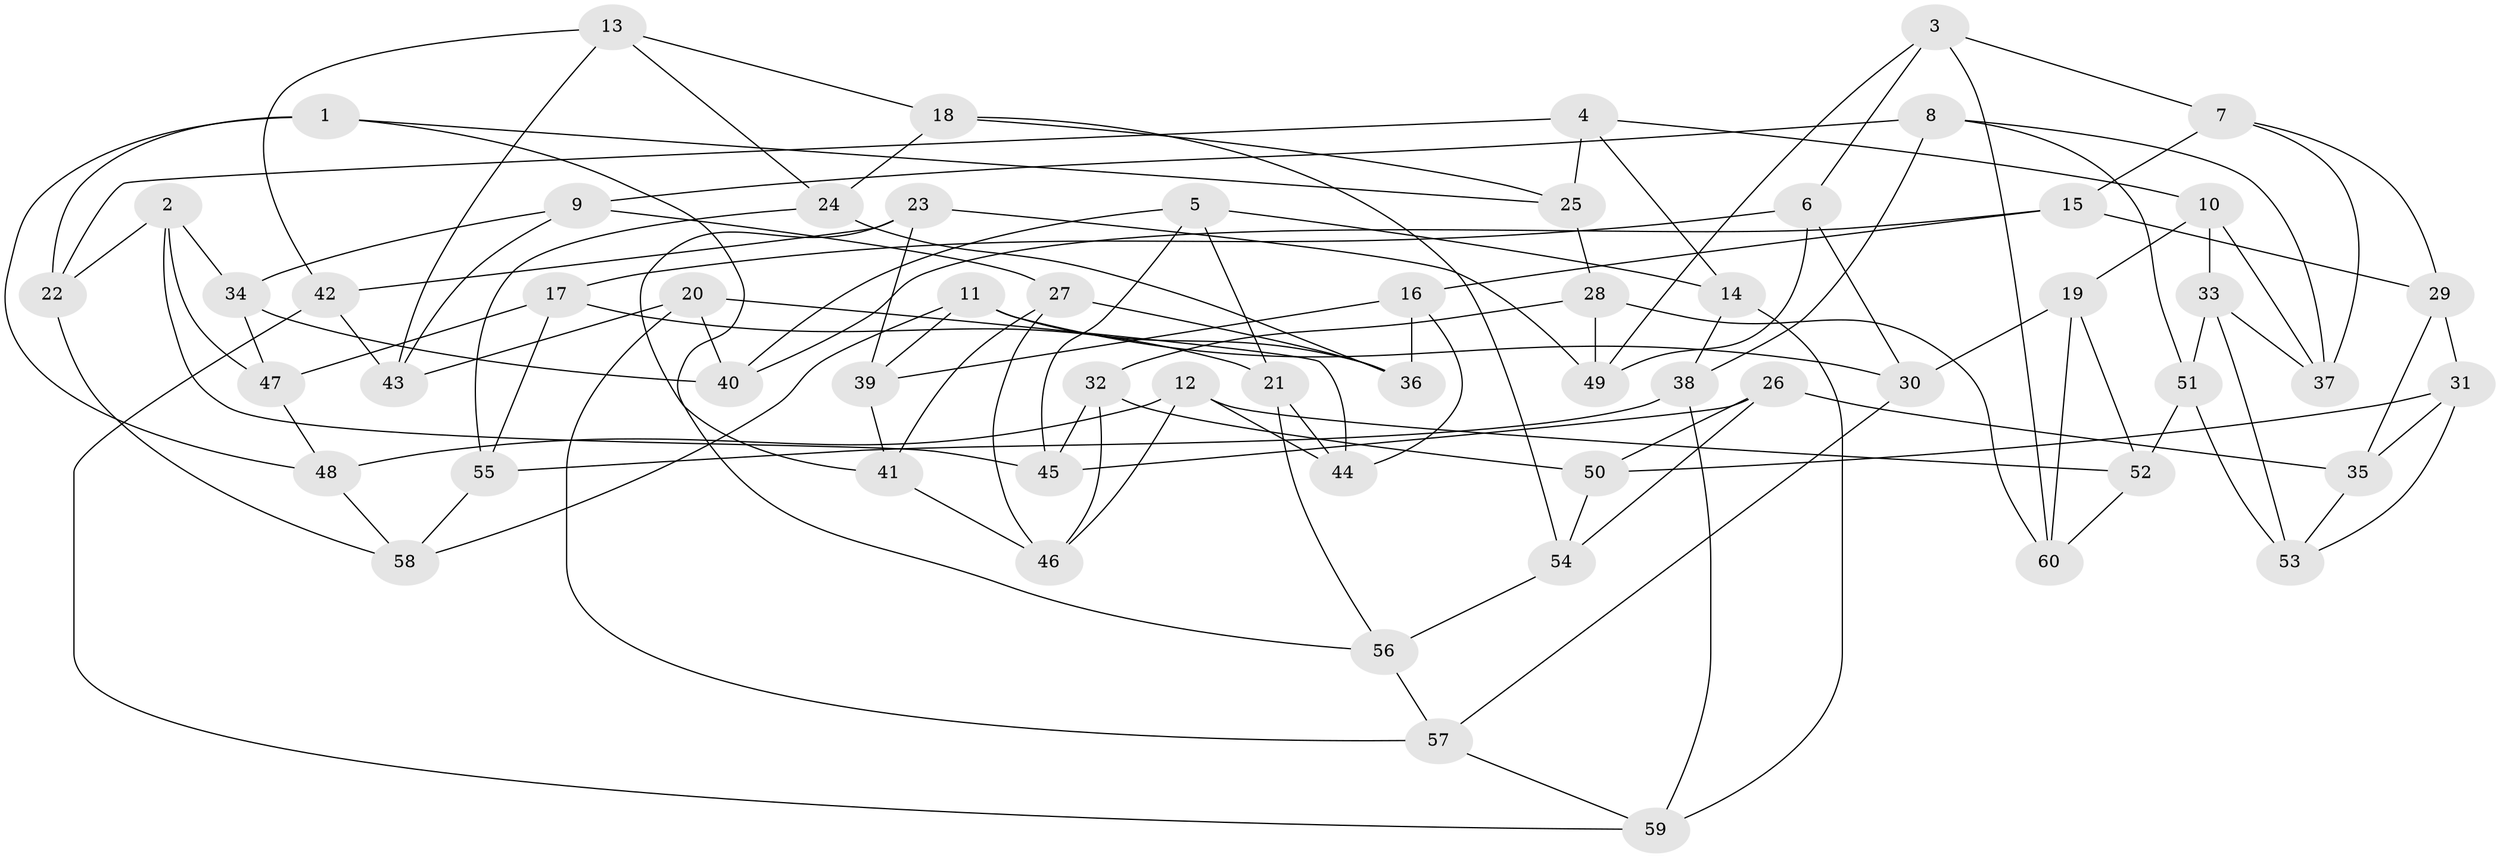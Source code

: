 // coarse degree distribution, {4: 0.8378378378378378, 10: 0.02702702702702703, 6: 0.02702702702702703, 3: 0.02702702702702703, 8: 0.05405405405405406, 7: 0.02702702702702703}
// Generated by graph-tools (version 1.1) at 2025/53/03/04/25 22:53:59]
// undirected, 60 vertices, 120 edges
graph export_dot {
  node [color=gray90,style=filled];
  1;
  2;
  3;
  4;
  5;
  6;
  7;
  8;
  9;
  10;
  11;
  12;
  13;
  14;
  15;
  16;
  17;
  18;
  19;
  20;
  21;
  22;
  23;
  24;
  25;
  26;
  27;
  28;
  29;
  30;
  31;
  32;
  33;
  34;
  35;
  36;
  37;
  38;
  39;
  40;
  41;
  42;
  43;
  44;
  45;
  46;
  47;
  48;
  49;
  50;
  51;
  52;
  53;
  54;
  55;
  56;
  57;
  58;
  59;
  60;
  1 -- 56;
  1 -- 22;
  1 -- 25;
  1 -- 48;
  2 -- 22;
  2 -- 45;
  2 -- 34;
  2 -- 47;
  3 -- 49;
  3 -- 60;
  3 -- 6;
  3 -- 7;
  4 -- 25;
  4 -- 14;
  4 -- 22;
  4 -- 10;
  5 -- 14;
  5 -- 45;
  5 -- 21;
  5 -- 40;
  6 -- 49;
  6 -- 17;
  6 -- 30;
  7 -- 37;
  7 -- 29;
  7 -- 15;
  8 -- 51;
  8 -- 37;
  8 -- 38;
  8 -- 9;
  9 -- 27;
  9 -- 43;
  9 -- 34;
  10 -- 37;
  10 -- 33;
  10 -- 19;
  11 -- 58;
  11 -- 30;
  11 -- 39;
  11 -- 36;
  12 -- 48;
  12 -- 52;
  12 -- 44;
  12 -- 46;
  13 -- 18;
  13 -- 24;
  13 -- 42;
  13 -- 43;
  14 -- 59;
  14 -- 38;
  15 -- 29;
  15 -- 16;
  15 -- 40;
  16 -- 44;
  16 -- 36;
  16 -- 39;
  17 -- 47;
  17 -- 55;
  17 -- 21;
  18 -- 25;
  18 -- 24;
  18 -- 54;
  19 -- 52;
  19 -- 30;
  19 -- 60;
  20 -- 57;
  20 -- 43;
  20 -- 40;
  20 -- 44;
  21 -- 56;
  21 -- 44;
  22 -- 58;
  23 -- 42;
  23 -- 49;
  23 -- 41;
  23 -- 39;
  24 -- 36;
  24 -- 55;
  25 -- 28;
  26 -- 54;
  26 -- 45;
  26 -- 35;
  26 -- 50;
  27 -- 41;
  27 -- 46;
  27 -- 36;
  28 -- 32;
  28 -- 60;
  28 -- 49;
  29 -- 35;
  29 -- 31;
  30 -- 57;
  31 -- 35;
  31 -- 53;
  31 -- 50;
  32 -- 45;
  32 -- 46;
  32 -- 50;
  33 -- 37;
  33 -- 53;
  33 -- 51;
  34 -- 47;
  34 -- 40;
  35 -- 53;
  38 -- 55;
  38 -- 59;
  39 -- 41;
  41 -- 46;
  42 -- 43;
  42 -- 59;
  47 -- 48;
  48 -- 58;
  50 -- 54;
  51 -- 53;
  51 -- 52;
  52 -- 60;
  54 -- 56;
  55 -- 58;
  56 -- 57;
  57 -- 59;
}
